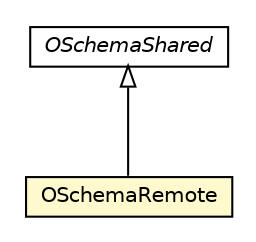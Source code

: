 #!/usr/local/bin/dot
#
# Class diagram 
# Generated by UMLGraph version R5_6-24-gf6e263 (http://www.umlgraph.org/)
#

digraph G {
	edge [fontname="Helvetica",fontsize=10,labelfontname="Helvetica",labelfontsize=10];
	node [fontname="Helvetica",fontsize=10,shape=plaintext];
	nodesep=0.25;
	ranksep=0.5;
	// com.orientechnologies.orient.core.metadata.schema.OSchemaRemote
	c6517156 [label=<<table title="com.orientechnologies.orient.core.metadata.schema.OSchemaRemote" border="0" cellborder="1" cellspacing="0" cellpadding="2" port="p" bgcolor="lemonChiffon" href="./OSchemaRemote.html">
		<tr><td><table border="0" cellspacing="0" cellpadding="1">
<tr><td align="center" balign="center"> OSchemaRemote </td></tr>
		</table></td></tr>
		</table>>, URL="./OSchemaRemote.html", fontname="Helvetica", fontcolor="black", fontsize=10.0];
	// com.orientechnologies.orient.core.metadata.schema.OSchemaShared
	c6517171 [label=<<table title="com.orientechnologies.orient.core.metadata.schema.OSchemaShared" border="0" cellborder="1" cellspacing="0" cellpadding="2" port="p" href="./OSchemaShared.html">
		<tr><td><table border="0" cellspacing="0" cellpadding="1">
<tr><td align="center" balign="center"><font face="Helvetica-Oblique"> OSchemaShared </font></td></tr>
		</table></td></tr>
		</table>>, URL="./OSchemaShared.html", fontname="Helvetica", fontcolor="black", fontsize=10.0];
	//com.orientechnologies.orient.core.metadata.schema.OSchemaRemote extends com.orientechnologies.orient.core.metadata.schema.OSchemaShared
	c6517171:p -> c6517156:p [dir=back,arrowtail=empty];
}

